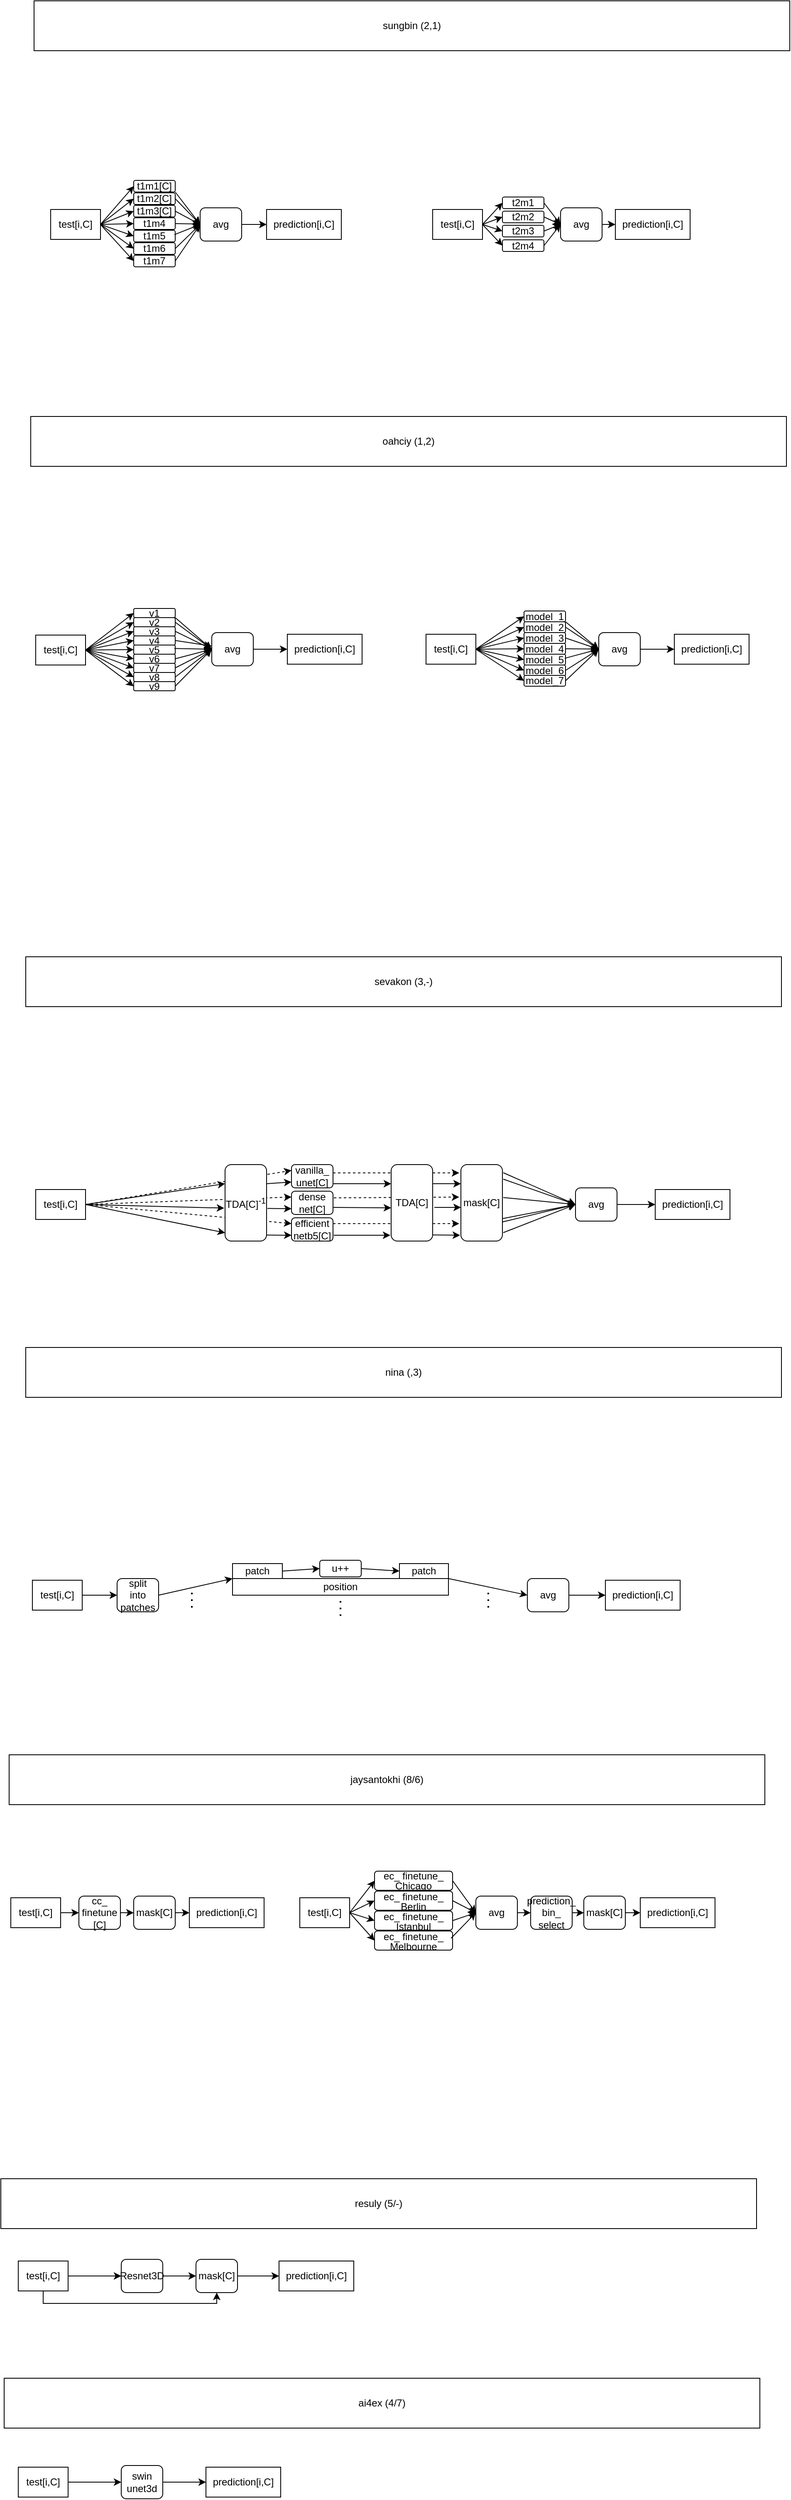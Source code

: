 <mxfile version="14.6.13" type="device"><diagram id="5BqouQvPpsn0IaluX6ma" name="Page-1"><mxGraphModel dx="910" dy="517" grid="1" gridSize="10" guides="1" tooltips="1" connect="1" arrows="1" fold="1" page="1" pageScale="1" pageWidth="850" pageHeight="1100" math="0" shadow="0"><root><mxCell id="0"/><mxCell id="1" parent="0"/><mxCell id="-0oneXlIM5gQHr3rt9AP-182" value="" style="endArrow=classic;html=1;rounded=0;dashed=1;" parent="1" edge="1"><mxGeometry width="50" height="50" relative="1" as="geometry"><mxPoint x="400" y="1450" as="sourcePoint"/><mxPoint x="552" y="1450" as="targetPoint"/></mxGeometry></mxCell><mxCell id="-0oneXlIM5gQHr3rt9AP-186" value="" style="endArrow=classic;html=1;rounded=0;exitX=1;exitY=0.25;exitDx=0;exitDy=0;dashed=1;" parent="1" source="-0oneXlIM5gQHr3rt9AP-117" edge="1"><mxGeometry width="50" height="50" relative="1" as="geometry"><mxPoint x="531.464" y="1508.15" as="sourcePoint"/><mxPoint x="552" y="1511" as="targetPoint"/></mxGeometry></mxCell><mxCell id="-0oneXlIM5gQHr3rt9AP-184" value="" style="endArrow=classic;html=1;rounded=0;exitX=1;exitY=0.25;exitDx=0;exitDy=0;dashed=1;entryX=-0.06;entryY=0.425;entryDx=0;entryDy=0;entryPerimeter=0;" parent="1" edge="1"><mxGeometry width="50" height="50" relative="1" as="geometry"><mxPoint x="401" y="1480" as="sourcePoint"/><mxPoint x="552" y="1479.1" as="targetPoint"/></mxGeometry></mxCell><mxCell id="-0oneXlIM5gQHr3rt9AP-1" value="t1m1[C]" style="rounded=1;whiteSpace=wrap;html=1;" parent="1" vertex="1"><mxGeometry x="160" y="256" width="50" height="14" as="geometry"/></mxCell><mxCell id="-0oneXlIM5gQHr3rt9AP-2" value="t1m2[C]" style="rounded=1;whiteSpace=wrap;html=1;" parent="1" vertex="1"><mxGeometry x="160" y="271" width="50" height="14" as="geometry"/></mxCell><mxCell id="-0oneXlIM5gQHr3rt9AP-3" value="t1m3[C]" style="rounded=1;whiteSpace=wrap;html=1;" parent="1" vertex="1"><mxGeometry x="160" y="286" width="50" height="14" as="geometry"/></mxCell><mxCell id="-0oneXlIM5gQHr3rt9AP-4" value="t1m4" style="rounded=1;whiteSpace=wrap;html=1;" parent="1" vertex="1"><mxGeometry x="160" y="301" width="50" height="14" as="geometry"/></mxCell><mxCell id="-0oneXlIM5gQHr3rt9AP-5" value="t1m5" style="rounded=1;whiteSpace=wrap;html=1;" parent="1" vertex="1"><mxGeometry x="160" y="316" width="50" height="14" as="geometry"/></mxCell><mxCell id="-0oneXlIM5gQHr3rt9AP-7" value="t1m6" style="rounded=1;whiteSpace=wrap;html=1;" parent="1" vertex="1"><mxGeometry x="160" y="331" width="50" height="14" as="geometry"/></mxCell><mxCell id="-0oneXlIM5gQHr3rt9AP-8" value="t1m7" style="rounded=1;whiteSpace=wrap;html=1;" parent="1" vertex="1"><mxGeometry x="160" y="346" width="50" height="14" as="geometry"/></mxCell><mxCell id="-0oneXlIM5gQHr3rt9AP-9" value="test[i,C]" style="rounded=0;whiteSpace=wrap;html=1;" parent="1" vertex="1"><mxGeometry x="60" y="291" width="60" height="36" as="geometry"/></mxCell><mxCell id="-0oneXlIM5gQHr3rt9AP-10" value="avg" style="rounded=1;whiteSpace=wrap;html=1;" parent="1" vertex="1"><mxGeometry x="240" y="289" width="50" height="40" as="geometry"/></mxCell><mxCell id="-0oneXlIM5gQHr3rt9AP-11" value="prediction[i,C]" style="rounded=0;whiteSpace=wrap;html=1;" parent="1" vertex="1"><mxGeometry x="320" y="291" width="90" height="36" as="geometry"/></mxCell><mxCell id="-0oneXlIM5gQHr3rt9AP-12" value="" style="endArrow=classic;html=1;rounded=0;entryX=0;entryY=0.5;entryDx=0;entryDy=0;exitX=1;exitY=0.5;exitDx=0;exitDy=0;" parent="1" source="-0oneXlIM5gQHr3rt9AP-9" target="-0oneXlIM5gQHr3rt9AP-1" edge="1"><mxGeometry width="50" height="50" relative="1" as="geometry"><mxPoint x="100" y="310" as="sourcePoint"/><mxPoint x="150" y="130" as="targetPoint"/></mxGeometry></mxCell><mxCell id="-0oneXlIM5gQHr3rt9AP-13" value="" style="endArrow=classic;html=1;rounded=0;entryX=0;entryY=0.5;entryDx=0;entryDy=0;exitX=1;exitY=0.5;exitDx=0;exitDy=0;" parent="1" source="-0oneXlIM5gQHr3rt9AP-9" target="-0oneXlIM5gQHr3rt9AP-2" edge="1"><mxGeometry width="50" height="50" relative="1" as="geometry"><mxPoint x="108" y="300" as="sourcePoint"/><mxPoint x="170" y="145" as="targetPoint"/></mxGeometry></mxCell><mxCell id="-0oneXlIM5gQHr3rt9AP-15" value="" style="endArrow=classic;html=1;rounded=0;exitX=1;exitY=1;exitDx=0;exitDy=0;entryX=0;entryY=0.5;entryDx=0;entryDy=0;" parent="1" source="-0oneXlIM5gQHr3rt9AP-1" target="-0oneXlIM5gQHr3rt9AP-10" edge="1"><mxGeometry width="50" height="50" relative="1" as="geometry"><mxPoint x="106" y="320" as="sourcePoint"/><mxPoint x="170" y="145" as="targetPoint"/></mxGeometry></mxCell><mxCell id="-0oneXlIM5gQHr3rt9AP-16" value="" style="endArrow=classic;html=1;rounded=0;exitX=1;exitY=0.5;exitDx=0;exitDy=0;entryX=0;entryY=0.5;entryDx=0;entryDy=0;" parent="1" source="-0oneXlIM5gQHr3rt9AP-10" target="-0oneXlIM5gQHr3rt9AP-11" edge="1"><mxGeometry width="50" height="50" relative="1" as="geometry"><mxPoint x="212.678" y="162.678" as="sourcePoint"/><mxPoint x="274.847" y="302.155" as="targetPoint"/></mxGeometry></mxCell><mxCell id="-0oneXlIM5gQHr3rt9AP-17" value="" style="endArrow=classic;html=1;rounded=0;entryX=0;entryY=0.5;entryDx=0;entryDy=0;exitX=1;exitY=0.5;exitDx=0;exitDy=0;" parent="1" source="-0oneXlIM5gQHr3rt9AP-9" target="-0oneXlIM5gQHr3rt9AP-3" edge="1"><mxGeometry width="50" height="50" relative="1" as="geometry"><mxPoint x="100" y="310" as="sourcePoint"/><mxPoint x="164" y="269" as="targetPoint"/></mxGeometry></mxCell><mxCell id="-0oneXlIM5gQHr3rt9AP-18" value="" style="endArrow=classic;html=1;rounded=0;entryX=0;entryY=0.5;entryDx=0;entryDy=0;exitX=1;exitY=0.5;exitDx=0;exitDy=0;" parent="1" source="-0oneXlIM5gQHr3rt9AP-9" target="-0oneXlIM5gQHr3rt9AP-4" edge="1"><mxGeometry width="50" height="50" relative="1" as="geometry"><mxPoint x="116" y="330" as="sourcePoint"/><mxPoint x="180" y="215" as="targetPoint"/></mxGeometry></mxCell><mxCell id="-0oneXlIM5gQHr3rt9AP-19" value="" style="endArrow=classic;html=1;rounded=0;entryX=0;entryY=0.5;entryDx=0;entryDy=0;exitX=1;exitY=0.5;exitDx=0;exitDy=0;" parent="1" source="-0oneXlIM5gQHr3rt9AP-9" target="-0oneXlIM5gQHr3rt9AP-5" edge="1"><mxGeometry width="50" height="50" relative="1" as="geometry"><mxPoint x="106" y="320" as="sourcePoint"/><mxPoint x="170" y="325" as="targetPoint"/></mxGeometry></mxCell><mxCell id="-0oneXlIM5gQHr3rt9AP-20" value="t2m1" style="rounded=1;whiteSpace=wrap;html=1;" parent="1" vertex="1"><mxGeometry x="604" y="276" width="50" height="14" as="geometry"/></mxCell><mxCell id="-0oneXlIM5gQHr3rt9AP-21" value="t2m2" style="rounded=1;whiteSpace=wrap;html=1;" parent="1" vertex="1"><mxGeometry x="604" y="293" width="50" height="14" as="geometry"/></mxCell><mxCell id="-0oneXlIM5gQHr3rt9AP-22" value="t2m3" style="rounded=1;whiteSpace=wrap;html=1;" parent="1" vertex="1"><mxGeometry x="604" y="310" width="50" height="14" as="geometry"/></mxCell><mxCell id="-0oneXlIM5gQHr3rt9AP-23" value="t2m4" style="rounded=1;whiteSpace=wrap;html=1;" parent="1" vertex="1"><mxGeometry x="604" y="327.5" width="50" height="14" as="geometry"/></mxCell><mxCell id="-0oneXlIM5gQHr3rt9AP-27" value="test[i,C]" style="rounded=0;whiteSpace=wrap;html=1;" parent="1" vertex="1"><mxGeometry x="520" y="291" width="60" height="36" as="geometry"/></mxCell><mxCell id="-0oneXlIM5gQHr3rt9AP-28" value="avg" style="rounded=1;whiteSpace=wrap;html=1;" parent="1" vertex="1"><mxGeometry x="674" y="289" width="50" height="40" as="geometry"/></mxCell><mxCell id="-0oneXlIM5gQHr3rt9AP-29" value="prediction[i,C]" style="rounded=0;whiteSpace=wrap;html=1;" parent="1" vertex="1"><mxGeometry x="740" y="291" width="90" height="36" as="geometry"/></mxCell><mxCell id="-0oneXlIM5gQHr3rt9AP-30" value="" style="endArrow=classic;html=1;rounded=0;entryX=0;entryY=0.5;entryDx=0;entryDy=0;exitX=1;exitY=0.5;exitDx=0;exitDy=0;" parent="1" source="-0oneXlIM5gQHr3rt9AP-27" target="-0oneXlIM5gQHr3rt9AP-20" edge="1"><mxGeometry width="50" height="50" relative="1" as="geometry"><mxPoint x="544" y="310" as="sourcePoint"/><mxPoint x="594" y="130" as="targetPoint"/></mxGeometry></mxCell><mxCell id="-0oneXlIM5gQHr3rt9AP-31" value="" style="endArrow=classic;html=1;rounded=0;entryX=0;entryY=0.5;entryDx=0;entryDy=0;exitX=1;exitY=0.5;exitDx=0;exitDy=0;" parent="1" source="-0oneXlIM5gQHr3rt9AP-27" target="-0oneXlIM5gQHr3rt9AP-21" edge="1"><mxGeometry width="50" height="50" relative="1" as="geometry"><mxPoint x="552" y="300" as="sourcePoint"/><mxPoint x="614" y="145" as="targetPoint"/></mxGeometry></mxCell><mxCell id="-0oneXlIM5gQHr3rt9AP-32" value="" style="endArrow=classic;html=1;rounded=0;exitX=1;exitY=0.5;exitDx=0;exitDy=0;entryX=0;entryY=0.5;entryDx=0;entryDy=0;" parent="1" source="-0oneXlIM5gQHr3rt9AP-20" target="-0oneXlIM5gQHr3rt9AP-28" edge="1"><mxGeometry width="50" height="50" relative="1" as="geometry"><mxPoint x="550" y="320" as="sourcePoint"/><mxPoint x="614" y="145" as="targetPoint"/></mxGeometry></mxCell><mxCell id="-0oneXlIM5gQHr3rt9AP-33" value="" style="endArrow=classic;html=1;rounded=0;exitX=1;exitY=0.5;exitDx=0;exitDy=0;entryX=0;entryY=0.5;entryDx=0;entryDy=0;" parent="1" source="-0oneXlIM5gQHr3rt9AP-28" target="-0oneXlIM5gQHr3rt9AP-29" edge="1"><mxGeometry width="50" height="50" relative="1" as="geometry"><mxPoint x="656.678" y="162.678" as="sourcePoint"/><mxPoint x="718.847" y="302.155" as="targetPoint"/></mxGeometry></mxCell><mxCell id="-0oneXlIM5gQHr3rt9AP-34" value="" style="endArrow=classic;html=1;rounded=0;entryX=0;entryY=0.5;entryDx=0;entryDy=0;exitX=1;exitY=0.5;exitDx=0;exitDy=0;" parent="1" source="-0oneXlIM5gQHr3rt9AP-27" target="-0oneXlIM5gQHr3rt9AP-22" edge="1"><mxGeometry width="50" height="50" relative="1" as="geometry"><mxPoint x="544" y="310" as="sourcePoint"/><mxPoint x="608" y="269" as="targetPoint"/></mxGeometry></mxCell><mxCell id="-0oneXlIM5gQHr3rt9AP-35" value="" style="endArrow=classic;html=1;rounded=0;entryX=0;entryY=0.5;entryDx=0;entryDy=0;exitX=1;exitY=0.5;exitDx=0;exitDy=0;" parent="1" source="-0oneXlIM5gQHr3rt9AP-27" target="-0oneXlIM5gQHr3rt9AP-23" edge="1"><mxGeometry width="50" height="50" relative="1" as="geometry"><mxPoint x="560" y="330" as="sourcePoint"/><mxPoint x="624" y="215" as="targetPoint"/></mxGeometry></mxCell><mxCell id="-0oneXlIM5gQHr3rt9AP-37" value="" style="endArrow=classic;html=1;rounded=0;exitX=1;exitY=0.5;exitDx=0;exitDy=0;entryX=0;entryY=0.5;entryDx=0;entryDy=0;" parent="1" source="-0oneXlIM5gQHr3rt9AP-2" target="-0oneXlIM5gQHr3rt9AP-10" edge="1"><mxGeometry width="50" height="50" relative="1" as="geometry"><mxPoint x="220" y="200" as="sourcePoint"/><mxPoint x="274.847" y="302.155" as="targetPoint"/></mxGeometry></mxCell><mxCell id="-0oneXlIM5gQHr3rt9AP-40" value="sungbin (2,1)" style="rounded=0;whiteSpace=wrap;html=1;" parent="1" vertex="1"><mxGeometry x="40" y="40" width="910" height="60" as="geometry"/></mxCell><mxCell id="-0oneXlIM5gQHr3rt9AP-41" value="oahciy (1,2)" style="rounded=0;whiteSpace=wrap;html=1;" parent="1" vertex="1"><mxGeometry x="36" y="540" width="910" height="60" as="geometry"/></mxCell><mxCell id="-0oneXlIM5gQHr3rt9AP-42" value="" style="endArrow=classic;html=1;rounded=0;exitX=1;exitY=0.5;exitDx=0;exitDy=0;entryX=0;entryY=0.5;entryDx=0;entryDy=0;" parent="1" source="-0oneXlIM5gQHr3rt9AP-3" target="-0oneXlIM5gQHr3rt9AP-10" edge="1"><mxGeometry width="50" height="50" relative="1" as="geometry"><mxPoint x="220" y="205" as="sourcePoint"/><mxPoint x="260" y="325" as="targetPoint"/></mxGeometry></mxCell><mxCell id="-0oneXlIM5gQHr3rt9AP-43" value="" style="endArrow=classic;html=1;rounded=0;exitX=1;exitY=0.5;exitDx=0;exitDy=0;" parent="1" source="-0oneXlIM5gQHr3rt9AP-4" target="-0oneXlIM5gQHr3rt9AP-10" edge="1"><mxGeometry width="50" height="50" relative="1" as="geometry"><mxPoint x="220" y="265" as="sourcePoint"/><mxPoint x="257" y="318" as="targetPoint"/></mxGeometry></mxCell><mxCell id="-0oneXlIM5gQHr3rt9AP-44" value="" style="endArrow=classic;html=1;rounded=0;exitX=0.98;exitY=0.38;exitDx=0;exitDy=0;exitPerimeter=0;entryX=0;entryY=0.5;entryDx=0;entryDy=0;" parent="1" source="-0oneXlIM5gQHr3rt9AP-5" target="-0oneXlIM5gQHr3rt9AP-10" edge="1"><mxGeometry width="50" height="50" relative="1" as="geometry"><mxPoint x="220" y="325" as="sourcePoint"/><mxPoint x="260" y="325" as="targetPoint"/></mxGeometry></mxCell><mxCell id="-0oneXlIM5gQHr3rt9AP-45" value="" style="endArrow=classic;html=1;rounded=0;exitX=1;exitY=0.5;exitDx=0;exitDy=0;entryX=0;entryY=0.5;entryDx=0;entryDy=0;" parent="1" source="-0oneXlIM5gQHr3rt9AP-7" target="-0oneXlIM5gQHr3rt9AP-10" edge="1"><mxGeometry width="50" height="50" relative="1" as="geometry"><mxPoint x="219" y="379" as="sourcePoint"/><mxPoint x="260" y="325" as="targetPoint"/></mxGeometry></mxCell><mxCell id="-0oneXlIM5gQHr3rt9AP-46" value="" style="endArrow=classic;html=1;rounded=0;exitX=1;exitY=0.5;exitDx=0;exitDy=0;entryX=0;entryY=0.5;entryDx=0;entryDy=0;" parent="1" source="-0oneXlIM5gQHr3rt9AP-8" target="-0oneXlIM5gQHr3rt9AP-10" edge="1"><mxGeometry width="50" height="50" relative="1" as="geometry"><mxPoint x="220" y="445" as="sourcePoint"/><mxPoint x="260" y="325" as="targetPoint"/></mxGeometry></mxCell><mxCell id="-0oneXlIM5gQHr3rt9AP-47" value="" style="endArrow=classic;html=1;rounded=0;exitX=1;exitY=0.5;exitDx=0;exitDy=0;entryX=0;entryY=0.5;entryDx=0;entryDy=0;" parent="1" source="-0oneXlIM5gQHr3rt9AP-23" target="-0oneXlIM5gQHr3rt9AP-28" edge="1"><mxGeometry width="50" height="50" relative="1" as="geometry"><mxPoint x="220" y="505" as="sourcePoint"/><mxPoint x="260" y="325" as="targetPoint"/></mxGeometry></mxCell><mxCell id="-0oneXlIM5gQHr3rt9AP-48" value="" style="endArrow=classic;html=1;rounded=0;exitX=1;exitY=0.5;exitDx=0;exitDy=0;entryX=0;entryY=0.5;entryDx=0;entryDy=0;" parent="1" source="-0oneXlIM5gQHr3rt9AP-22" target="-0oneXlIM5gQHr3rt9AP-28" edge="1"><mxGeometry width="50" height="50" relative="1" as="geometry"><mxPoint x="664" y="325" as="sourcePoint"/><mxPoint x="704" y="325" as="targetPoint"/></mxGeometry></mxCell><mxCell id="-0oneXlIM5gQHr3rt9AP-49" value="" style="endArrow=classic;html=1;rounded=0;exitX=1;exitY=0.5;exitDx=0;exitDy=0;entryX=0;entryY=0.5;entryDx=0;entryDy=0;" parent="1" source="-0oneXlIM5gQHr3rt9AP-21" target="-0oneXlIM5gQHr3rt9AP-28" edge="1"><mxGeometry width="50" height="50" relative="1" as="geometry"><mxPoint x="656.678" y="162.678" as="sourcePoint"/><mxPoint x="704" y="325" as="targetPoint"/></mxGeometry></mxCell><mxCell id="-0oneXlIM5gQHr3rt9AP-50" value="" style="endArrow=classic;html=1;rounded=0;entryX=0;entryY=0.5;entryDx=0;entryDy=0;exitX=1;exitY=0.5;exitDx=0;exitDy=0;" parent="1" source="-0oneXlIM5gQHr3rt9AP-9" target="-0oneXlIM5gQHr3rt9AP-7" edge="1"><mxGeometry width="50" height="50" relative="1" as="geometry"><mxPoint x="106" y="320" as="sourcePoint"/><mxPoint x="170" y="385" as="targetPoint"/></mxGeometry></mxCell><mxCell id="-0oneXlIM5gQHr3rt9AP-51" value="" style="endArrow=classic;html=1;rounded=0;entryX=0;entryY=0.5;entryDx=0;entryDy=0;exitX=1;exitY=0.5;exitDx=0;exitDy=0;" parent="1" source="-0oneXlIM5gQHr3rt9AP-9" target="-0oneXlIM5gQHr3rt9AP-8" edge="1"><mxGeometry width="50" height="50" relative="1" as="geometry"><mxPoint x="106" y="320" as="sourcePoint"/><mxPoint x="170" y="445" as="targetPoint"/></mxGeometry></mxCell><mxCell id="-0oneXlIM5gQHr3rt9AP-52" value="v1" style="rounded=1;whiteSpace=wrap;html=1;" parent="1" vertex="1"><mxGeometry x="160" y="771" width="50" height="11" as="geometry"/></mxCell><mxCell id="-0oneXlIM5gQHr3rt9AP-53" value="v2" style="rounded=1;whiteSpace=wrap;html=1;" parent="1" vertex="1"><mxGeometry x="160" y="782" width="50" height="11" as="geometry"/></mxCell><mxCell id="-0oneXlIM5gQHr3rt9AP-54" value="v3" style="rounded=1;whiteSpace=wrap;html=1;" parent="1" vertex="1"><mxGeometry x="160" y="793" width="50" height="11" as="geometry"/></mxCell><mxCell id="-0oneXlIM5gQHr3rt9AP-55" value="v4" style="rounded=1;whiteSpace=wrap;html=1;" parent="1" vertex="1"><mxGeometry x="160" y="804" width="50" height="11" as="geometry"/></mxCell><mxCell id="-0oneXlIM5gQHr3rt9AP-56" value="v5" style="rounded=1;whiteSpace=wrap;html=1;" parent="1" vertex="1"><mxGeometry x="160" y="815" width="50" height="11" as="geometry"/></mxCell><mxCell id="-0oneXlIM5gQHr3rt9AP-57" value="v6" style="rounded=1;whiteSpace=wrap;html=1;" parent="1" vertex="1"><mxGeometry x="160" y="826" width="50" height="11" as="geometry"/></mxCell><mxCell id="-0oneXlIM5gQHr3rt9AP-58" value="v7" style="rounded=1;whiteSpace=wrap;html=1;" parent="1" vertex="1"><mxGeometry x="160" y="837" width="50" height="11" as="geometry"/></mxCell><mxCell id="-0oneXlIM5gQHr3rt9AP-59" value="test[i,C]" style="rounded=0;whiteSpace=wrap;html=1;" parent="1" vertex="1"><mxGeometry x="42" y="803" width="60" height="36" as="geometry"/></mxCell><mxCell id="-0oneXlIM5gQHr3rt9AP-60" value="avg" style="rounded=1;whiteSpace=wrap;html=1;" parent="1" vertex="1"><mxGeometry x="254" y="800" width="50" height="40" as="geometry"/></mxCell><mxCell id="-0oneXlIM5gQHr3rt9AP-61" value="prediction[i,C]" style="rounded=0;whiteSpace=wrap;html=1;" parent="1" vertex="1"><mxGeometry x="345" y="802" width="90" height="36" as="geometry"/></mxCell><mxCell id="-0oneXlIM5gQHr3rt9AP-62" value="" style="endArrow=classic;html=1;rounded=0;entryX=0;entryY=0.5;entryDx=0;entryDy=0;exitX=1;exitY=0.5;exitDx=0;exitDy=0;" parent="1" source="-0oneXlIM5gQHr3rt9AP-59" target="-0oneXlIM5gQHr3rt9AP-52" edge="1"><mxGeometry width="50" height="50" relative="1" as="geometry"><mxPoint x="104" y="815" as="sourcePoint"/><mxPoint x="154" y="635" as="targetPoint"/></mxGeometry></mxCell><mxCell id="-0oneXlIM5gQHr3rt9AP-63" value="" style="endArrow=classic;html=1;rounded=0;entryX=0;entryY=0.5;entryDx=0;entryDy=0;exitX=1;exitY=0.5;exitDx=0;exitDy=0;" parent="1" source="-0oneXlIM5gQHr3rt9AP-59" target="-0oneXlIM5gQHr3rt9AP-53" edge="1"><mxGeometry width="50" height="50" relative="1" as="geometry"><mxPoint x="112" y="805" as="sourcePoint"/><mxPoint x="174" y="650" as="targetPoint"/></mxGeometry></mxCell><mxCell id="-0oneXlIM5gQHr3rt9AP-64" value="" style="endArrow=classic;html=1;rounded=0;exitX=1;exitY=1;exitDx=0;exitDy=0;entryX=0;entryY=0.5;entryDx=0;entryDy=0;" parent="1" source="-0oneXlIM5gQHr3rt9AP-52" target="-0oneXlIM5gQHr3rt9AP-60" edge="1"><mxGeometry width="50" height="50" relative="1" as="geometry"><mxPoint x="110" y="825" as="sourcePoint"/><mxPoint x="174" y="650" as="targetPoint"/></mxGeometry></mxCell><mxCell id="-0oneXlIM5gQHr3rt9AP-65" value="" style="endArrow=classic;html=1;rounded=0;exitX=1;exitY=0.5;exitDx=0;exitDy=0;entryX=0;entryY=0.5;entryDx=0;entryDy=0;" parent="1" source="-0oneXlIM5gQHr3rt9AP-60" target="-0oneXlIM5gQHr3rt9AP-61" edge="1"><mxGeometry width="50" height="50" relative="1" as="geometry"><mxPoint x="216.678" y="667.678" as="sourcePoint"/><mxPoint x="278.847" y="807.155" as="targetPoint"/></mxGeometry></mxCell><mxCell id="-0oneXlIM5gQHr3rt9AP-66" value="" style="endArrow=classic;html=1;rounded=0;entryX=0;entryY=0.5;entryDx=0;entryDy=0;exitX=1;exitY=0.5;exitDx=0;exitDy=0;" parent="1" source="-0oneXlIM5gQHr3rt9AP-59" target="-0oneXlIM5gQHr3rt9AP-54" edge="1"><mxGeometry width="50" height="50" relative="1" as="geometry"><mxPoint x="104" y="815" as="sourcePoint"/><mxPoint x="168" y="774" as="targetPoint"/></mxGeometry></mxCell><mxCell id="-0oneXlIM5gQHr3rt9AP-67" value="" style="endArrow=classic;html=1;rounded=0;entryX=0;entryY=0.5;entryDx=0;entryDy=0;exitX=1;exitY=0.5;exitDx=0;exitDy=0;" parent="1" source="-0oneXlIM5gQHr3rt9AP-59" target="-0oneXlIM5gQHr3rt9AP-55" edge="1"><mxGeometry width="50" height="50" relative="1" as="geometry"><mxPoint x="120" y="835" as="sourcePoint"/><mxPoint x="184" y="720" as="targetPoint"/></mxGeometry></mxCell><mxCell id="-0oneXlIM5gQHr3rt9AP-68" value="" style="endArrow=classic;html=1;rounded=0;entryX=0;entryY=0.5;entryDx=0;entryDy=0;exitX=1;exitY=0.5;exitDx=0;exitDy=0;" parent="1" source="-0oneXlIM5gQHr3rt9AP-59" target="-0oneXlIM5gQHr3rt9AP-56" edge="1"><mxGeometry width="50" height="50" relative="1" as="geometry"><mxPoint x="110" y="825" as="sourcePoint"/><mxPoint x="174" y="830" as="targetPoint"/></mxGeometry></mxCell><mxCell id="-0oneXlIM5gQHr3rt9AP-69" value="" style="endArrow=classic;html=1;rounded=0;exitX=1;exitY=0.5;exitDx=0;exitDy=0;entryX=0;entryY=0.5;entryDx=0;entryDy=0;" parent="1" source="-0oneXlIM5gQHr3rt9AP-53" target="-0oneXlIM5gQHr3rt9AP-60" edge="1"><mxGeometry width="50" height="50" relative="1" as="geometry"><mxPoint x="224" y="705" as="sourcePoint"/><mxPoint x="278.847" y="807.155" as="targetPoint"/></mxGeometry></mxCell><mxCell id="-0oneXlIM5gQHr3rt9AP-70" value="" style="endArrow=classic;html=1;rounded=0;exitX=1;exitY=0.5;exitDx=0;exitDy=0;entryX=0;entryY=0.5;entryDx=0;entryDy=0;" parent="1" source="-0oneXlIM5gQHr3rt9AP-54" target="-0oneXlIM5gQHr3rt9AP-60" edge="1"><mxGeometry width="50" height="50" relative="1" as="geometry"><mxPoint x="224" y="710" as="sourcePoint"/><mxPoint x="264" y="830" as="targetPoint"/></mxGeometry></mxCell><mxCell id="-0oneXlIM5gQHr3rt9AP-71" value="" style="endArrow=classic;html=1;rounded=0;exitX=1;exitY=0.5;exitDx=0;exitDy=0;" parent="1" source="-0oneXlIM5gQHr3rt9AP-55" target="-0oneXlIM5gQHr3rt9AP-60" edge="1"><mxGeometry width="50" height="50" relative="1" as="geometry"><mxPoint x="224" y="770" as="sourcePoint"/><mxPoint x="261" y="823" as="targetPoint"/></mxGeometry></mxCell><mxCell id="-0oneXlIM5gQHr3rt9AP-72" value="" style="endArrow=classic;html=1;rounded=0;exitX=0.98;exitY=0.38;exitDx=0;exitDy=0;exitPerimeter=0;entryX=0;entryY=0.5;entryDx=0;entryDy=0;" parent="1" source="-0oneXlIM5gQHr3rt9AP-56" target="-0oneXlIM5gQHr3rt9AP-60" edge="1"><mxGeometry width="50" height="50" relative="1" as="geometry"><mxPoint x="224" y="830" as="sourcePoint"/><mxPoint x="264" y="830" as="targetPoint"/></mxGeometry></mxCell><mxCell id="-0oneXlIM5gQHr3rt9AP-73" value="" style="endArrow=classic;html=1;rounded=0;exitX=1;exitY=0.5;exitDx=0;exitDy=0;entryX=0;entryY=0.5;entryDx=0;entryDy=0;" parent="1" source="-0oneXlIM5gQHr3rt9AP-57" target="-0oneXlIM5gQHr3rt9AP-60" edge="1"><mxGeometry width="50" height="50" relative="1" as="geometry"><mxPoint x="223" y="884" as="sourcePoint"/><mxPoint x="264" y="830" as="targetPoint"/></mxGeometry></mxCell><mxCell id="-0oneXlIM5gQHr3rt9AP-74" value="" style="endArrow=classic;html=1;rounded=0;exitX=1;exitY=0.5;exitDx=0;exitDy=0;entryX=0;entryY=0.5;entryDx=0;entryDy=0;" parent="1" source="-0oneXlIM5gQHr3rt9AP-58" target="-0oneXlIM5gQHr3rt9AP-60" edge="1"><mxGeometry width="50" height="50" relative="1" as="geometry"><mxPoint x="224" y="950" as="sourcePoint"/><mxPoint x="264" y="830" as="targetPoint"/></mxGeometry></mxCell><mxCell id="-0oneXlIM5gQHr3rt9AP-75" value="" style="endArrow=classic;html=1;rounded=0;entryX=0;entryY=0.5;entryDx=0;entryDy=0;exitX=1;exitY=0.5;exitDx=0;exitDy=0;" parent="1" source="-0oneXlIM5gQHr3rt9AP-59" target="-0oneXlIM5gQHr3rt9AP-57" edge="1"><mxGeometry width="50" height="50" relative="1" as="geometry"><mxPoint x="110" y="825" as="sourcePoint"/><mxPoint x="174" y="890" as="targetPoint"/></mxGeometry></mxCell><mxCell id="-0oneXlIM5gQHr3rt9AP-76" value="" style="endArrow=classic;html=1;rounded=0;entryX=0;entryY=0.5;entryDx=0;entryDy=0;exitX=1;exitY=0.5;exitDx=0;exitDy=0;" parent="1" source="-0oneXlIM5gQHr3rt9AP-59" target="-0oneXlIM5gQHr3rt9AP-58" edge="1"><mxGeometry width="50" height="50" relative="1" as="geometry"><mxPoint x="110" y="825" as="sourcePoint"/><mxPoint x="174" y="950" as="targetPoint"/></mxGeometry></mxCell><mxCell id="-0oneXlIM5gQHr3rt9AP-77" value="v8" style="rounded=1;whiteSpace=wrap;html=1;" parent="1" vertex="1"><mxGeometry x="160" y="848" width="50" height="11" as="geometry"/></mxCell><mxCell id="-0oneXlIM5gQHr3rt9AP-78" value="v9" style="rounded=1;whiteSpace=wrap;html=1;" parent="1" vertex="1"><mxGeometry x="160" y="859" width="50" height="11" as="geometry"/></mxCell><mxCell id="-0oneXlIM5gQHr3rt9AP-79" value="" style="endArrow=classic;html=1;rounded=0;exitX=1;exitY=0.5;exitDx=0;exitDy=0;entryX=0;entryY=0.5;entryDx=0;entryDy=0;" parent="1" source="-0oneXlIM5gQHr3rt9AP-77" target="-0oneXlIM5gQHr3rt9AP-60" edge="1"><mxGeometry width="50" height="50" relative="1" as="geometry"><mxPoint x="223" y="1004" as="sourcePoint"/><mxPoint x="254" y="940" as="targetPoint"/></mxGeometry></mxCell><mxCell id="-0oneXlIM5gQHr3rt9AP-80" value="" style="endArrow=classic;html=1;rounded=0;exitX=1;exitY=0.5;exitDx=0;exitDy=0;entryX=0;entryY=0.5;entryDx=0;entryDy=0;" parent="1" source="-0oneXlIM5gQHr3rt9AP-78" target="-0oneXlIM5gQHr3rt9AP-60" edge="1"><mxGeometry width="50" height="50" relative="1" as="geometry"><mxPoint x="224" y="1070" as="sourcePoint"/><mxPoint x="254" y="940" as="targetPoint"/></mxGeometry></mxCell><mxCell id="-0oneXlIM5gQHr3rt9AP-81" value="" style="endArrow=classic;html=1;rounded=0;entryX=0;entryY=0.5;entryDx=0;entryDy=0;exitX=1;exitY=0.5;exitDx=0;exitDy=0;" parent="1" source="-0oneXlIM5gQHr3rt9AP-59" target="-0oneXlIM5gQHr3rt9AP-77" edge="1"><mxGeometry width="50" height="50" relative="1" as="geometry"><mxPoint x="100" y="935" as="sourcePoint"/><mxPoint x="174" y="1010" as="targetPoint"/></mxGeometry></mxCell><mxCell id="-0oneXlIM5gQHr3rt9AP-82" value="" style="endArrow=classic;html=1;rounded=0;entryX=0;entryY=0.5;entryDx=0;entryDy=0;exitX=1;exitY=0.5;exitDx=0;exitDy=0;" parent="1" source="-0oneXlIM5gQHr3rt9AP-59" target="-0oneXlIM5gQHr3rt9AP-78" edge="1"><mxGeometry width="50" height="50" relative="1" as="geometry"><mxPoint x="100" y="935" as="sourcePoint"/><mxPoint x="174" y="1070" as="targetPoint"/></mxGeometry></mxCell><mxCell id="-0oneXlIM5gQHr3rt9AP-83" value="model_1" style="rounded=1;whiteSpace=wrap;html=1;" parent="1" vertex="1"><mxGeometry x="630" y="774" width="50" height="13" as="geometry"/></mxCell><mxCell id="-0oneXlIM5gQHr3rt9AP-84" value="model_2" style="rounded=1;whiteSpace=wrap;html=1;" parent="1" vertex="1"><mxGeometry x="630" y="787" width="50" height="13" as="geometry"/></mxCell><mxCell id="-0oneXlIM5gQHr3rt9AP-85" value="model_3" style="rounded=1;whiteSpace=wrap;html=1;" parent="1" vertex="1"><mxGeometry x="630" y="800" width="50" height="13" as="geometry"/></mxCell><mxCell id="-0oneXlIM5gQHr3rt9AP-86" value="model_4" style="rounded=1;whiteSpace=wrap;html=1;" parent="1" vertex="1"><mxGeometry x="630" y="813" width="50" height="13" as="geometry"/></mxCell><mxCell id="-0oneXlIM5gQHr3rt9AP-87" value="model_5" style="rounded=1;whiteSpace=wrap;html=1;" parent="1" vertex="1"><mxGeometry x="630" y="826" width="50" height="13" as="geometry"/></mxCell><mxCell id="-0oneXlIM5gQHr3rt9AP-88" value="model_6" style="rounded=1;whiteSpace=wrap;html=1;" parent="1" vertex="1"><mxGeometry x="630" y="839" width="50" height="13" as="geometry"/></mxCell><mxCell id="-0oneXlIM5gQHr3rt9AP-89" value="model_7" style="rounded=1;whiteSpace=wrap;html=1;" parent="1" vertex="1"><mxGeometry x="630" y="851.5" width="50" height="13" as="geometry"/></mxCell><mxCell id="-0oneXlIM5gQHr3rt9AP-90" value="test[i,C]" style="rounded=0;whiteSpace=wrap;html=1;" parent="1" vertex="1"><mxGeometry x="512" y="802" width="60" height="36" as="geometry"/></mxCell><mxCell id="-0oneXlIM5gQHr3rt9AP-91" value="avg" style="rounded=1;whiteSpace=wrap;html=1;" parent="1" vertex="1"><mxGeometry x="720" y="800" width="50" height="40" as="geometry"/></mxCell><mxCell id="-0oneXlIM5gQHr3rt9AP-92" value="prediction[i,C]" style="rounded=0;whiteSpace=wrap;html=1;" parent="1" vertex="1"><mxGeometry x="811" y="802" width="90" height="36" as="geometry"/></mxCell><mxCell id="-0oneXlIM5gQHr3rt9AP-93" value="" style="endArrow=classic;html=1;rounded=0;entryX=0;entryY=0.5;entryDx=0;entryDy=0;exitX=1;exitY=0.5;exitDx=0;exitDy=0;" parent="1" source="-0oneXlIM5gQHr3rt9AP-90" target="-0oneXlIM5gQHr3rt9AP-83" edge="1"><mxGeometry width="50" height="50" relative="1" as="geometry"><mxPoint x="570" y="820" as="sourcePoint"/><mxPoint x="620" y="640" as="targetPoint"/></mxGeometry></mxCell><mxCell id="-0oneXlIM5gQHr3rt9AP-94" value="" style="endArrow=classic;html=1;rounded=0;entryX=0;entryY=0.5;entryDx=0;entryDy=0;exitX=1;exitY=0.5;exitDx=0;exitDy=0;" parent="1" source="-0oneXlIM5gQHr3rt9AP-90" target="-0oneXlIM5gQHr3rt9AP-84" edge="1"><mxGeometry width="50" height="50" relative="1" as="geometry"><mxPoint x="578" y="810" as="sourcePoint"/><mxPoint x="640" y="655" as="targetPoint"/></mxGeometry></mxCell><mxCell id="-0oneXlIM5gQHr3rt9AP-95" value="" style="endArrow=classic;html=1;rounded=0;exitX=1;exitY=1;exitDx=0;exitDy=0;entryX=0;entryY=0.5;entryDx=0;entryDy=0;" parent="1" source="-0oneXlIM5gQHr3rt9AP-83" target="-0oneXlIM5gQHr3rt9AP-91" edge="1"><mxGeometry width="50" height="50" relative="1" as="geometry"><mxPoint x="576" y="830" as="sourcePoint"/><mxPoint x="640" y="655" as="targetPoint"/></mxGeometry></mxCell><mxCell id="-0oneXlIM5gQHr3rt9AP-96" value="" style="endArrow=classic;html=1;rounded=0;exitX=1;exitY=0.5;exitDx=0;exitDy=0;entryX=0;entryY=0.5;entryDx=0;entryDy=0;" parent="1" source="-0oneXlIM5gQHr3rt9AP-91" target="-0oneXlIM5gQHr3rt9AP-92" edge="1"><mxGeometry width="50" height="50" relative="1" as="geometry"><mxPoint x="682.678" y="672.678" as="sourcePoint"/><mxPoint x="744.847" y="812.155" as="targetPoint"/></mxGeometry></mxCell><mxCell id="-0oneXlIM5gQHr3rt9AP-97" value="" style="endArrow=classic;html=1;rounded=0;entryX=0;entryY=0.5;entryDx=0;entryDy=0;exitX=1;exitY=0.5;exitDx=0;exitDy=0;" parent="1" source="-0oneXlIM5gQHr3rt9AP-90" target="-0oneXlIM5gQHr3rt9AP-85" edge="1"><mxGeometry width="50" height="50" relative="1" as="geometry"><mxPoint x="570" y="820" as="sourcePoint"/><mxPoint x="634" y="779" as="targetPoint"/></mxGeometry></mxCell><mxCell id="-0oneXlIM5gQHr3rt9AP-98" value="" style="endArrow=classic;html=1;rounded=0;entryX=0;entryY=0.5;entryDx=0;entryDy=0;exitX=1;exitY=0.5;exitDx=0;exitDy=0;" parent="1" source="-0oneXlIM5gQHr3rt9AP-90" target="-0oneXlIM5gQHr3rt9AP-86" edge="1"><mxGeometry width="50" height="50" relative="1" as="geometry"><mxPoint x="586" y="840" as="sourcePoint"/><mxPoint x="650" y="725" as="targetPoint"/></mxGeometry></mxCell><mxCell id="-0oneXlIM5gQHr3rt9AP-99" value="" style="endArrow=classic;html=1;rounded=0;entryX=0;entryY=0.5;entryDx=0;entryDy=0;exitX=1;exitY=0.5;exitDx=0;exitDy=0;" parent="1" source="-0oneXlIM5gQHr3rt9AP-90" target="-0oneXlIM5gQHr3rt9AP-87" edge="1"><mxGeometry width="50" height="50" relative="1" as="geometry"><mxPoint x="576" y="830" as="sourcePoint"/><mxPoint x="640" y="835" as="targetPoint"/></mxGeometry></mxCell><mxCell id="-0oneXlIM5gQHr3rt9AP-100" value="" style="endArrow=classic;html=1;rounded=0;exitX=1;exitY=0.5;exitDx=0;exitDy=0;entryX=0;entryY=0.5;entryDx=0;entryDy=0;" parent="1" source="-0oneXlIM5gQHr3rt9AP-84" target="-0oneXlIM5gQHr3rt9AP-91" edge="1"><mxGeometry width="50" height="50" relative="1" as="geometry"><mxPoint x="690" y="710" as="sourcePoint"/><mxPoint x="744.847" y="812.155" as="targetPoint"/></mxGeometry></mxCell><mxCell id="-0oneXlIM5gQHr3rt9AP-101" value="" style="endArrow=classic;html=1;rounded=0;exitX=1;exitY=0.5;exitDx=0;exitDy=0;entryX=0;entryY=0.5;entryDx=0;entryDy=0;" parent="1" source="-0oneXlIM5gQHr3rt9AP-85" target="-0oneXlIM5gQHr3rt9AP-91" edge="1"><mxGeometry width="50" height="50" relative="1" as="geometry"><mxPoint x="690" y="715" as="sourcePoint"/><mxPoint x="730" y="835" as="targetPoint"/></mxGeometry></mxCell><mxCell id="-0oneXlIM5gQHr3rt9AP-102" value="" style="endArrow=classic;html=1;rounded=0;exitX=1;exitY=0.5;exitDx=0;exitDy=0;" parent="1" source="-0oneXlIM5gQHr3rt9AP-86" target="-0oneXlIM5gQHr3rt9AP-91" edge="1"><mxGeometry width="50" height="50" relative="1" as="geometry"><mxPoint x="690" y="775" as="sourcePoint"/><mxPoint x="727" y="828" as="targetPoint"/></mxGeometry></mxCell><mxCell id="-0oneXlIM5gQHr3rt9AP-103" value="" style="endArrow=classic;html=1;rounded=0;exitX=0.98;exitY=0.38;exitDx=0;exitDy=0;exitPerimeter=0;entryX=0;entryY=0.5;entryDx=0;entryDy=0;" parent="1" source="-0oneXlIM5gQHr3rt9AP-87" target="-0oneXlIM5gQHr3rt9AP-91" edge="1"><mxGeometry width="50" height="50" relative="1" as="geometry"><mxPoint x="690" y="835" as="sourcePoint"/><mxPoint x="730" y="835" as="targetPoint"/></mxGeometry></mxCell><mxCell id="-0oneXlIM5gQHr3rt9AP-104" value="" style="endArrow=classic;html=1;rounded=0;exitX=1;exitY=0.5;exitDx=0;exitDy=0;entryX=0;entryY=0.5;entryDx=0;entryDy=0;" parent="1" source="-0oneXlIM5gQHr3rt9AP-88" target="-0oneXlIM5gQHr3rt9AP-91" edge="1"><mxGeometry width="50" height="50" relative="1" as="geometry"><mxPoint x="689" y="889" as="sourcePoint"/><mxPoint x="730" y="835" as="targetPoint"/></mxGeometry></mxCell><mxCell id="-0oneXlIM5gQHr3rt9AP-105" value="" style="endArrow=classic;html=1;rounded=0;exitX=1;exitY=0.5;exitDx=0;exitDy=0;entryX=0;entryY=0.5;entryDx=0;entryDy=0;" parent="1" source="-0oneXlIM5gQHr3rt9AP-89" target="-0oneXlIM5gQHr3rt9AP-91" edge="1"><mxGeometry width="50" height="50" relative="1" as="geometry"><mxPoint x="690" y="955" as="sourcePoint"/><mxPoint x="730" y="835" as="targetPoint"/></mxGeometry></mxCell><mxCell id="-0oneXlIM5gQHr3rt9AP-106" value="" style="endArrow=classic;html=1;rounded=0;entryX=0;entryY=0.5;entryDx=0;entryDy=0;exitX=1;exitY=0.5;exitDx=0;exitDy=0;" parent="1" source="-0oneXlIM5gQHr3rt9AP-90" target="-0oneXlIM5gQHr3rt9AP-88" edge="1"><mxGeometry width="50" height="50" relative="1" as="geometry"><mxPoint x="576" y="830" as="sourcePoint"/><mxPoint x="640" y="895" as="targetPoint"/></mxGeometry></mxCell><mxCell id="-0oneXlIM5gQHr3rt9AP-107" value="" style="endArrow=classic;html=1;rounded=0;entryX=0;entryY=0.5;entryDx=0;entryDy=0;exitX=1;exitY=0.5;exitDx=0;exitDy=0;" parent="1" source="-0oneXlIM5gQHr3rt9AP-90" target="-0oneXlIM5gQHr3rt9AP-89" edge="1"><mxGeometry width="50" height="50" relative="1" as="geometry"><mxPoint x="576" y="830" as="sourcePoint"/><mxPoint x="640" y="955" as="targetPoint"/></mxGeometry></mxCell><mxCell id="-0oneXlIM5gQHr3rt9AP-114" value="sevakon (3,-)" style="rounded=0;whiteSpace=wrap;html=1;" parent="1" vertex="1"><mxGeometry x="30" y="1190" width="910" height="60" as="geometry"/></mxCell><mxCell id="-0oneXlIM5gQHr3rt9AP-115" value="vanilla_&lt;br&gt;unet[C]" style="rounded=1;whiteSpace=wrap;html=1;" parent="1" vertex="1"><mxGeometry x="350" y="1440" width="50" height="28" as="geometry"/></mxCell><mxCell id="-0oneXlIM5gQHr3rt9AP-116" value="dense&lt;br&gt;net[C]" style="rounded=1;whiteSpace=wrap;html=1;" parent="1" vertex="1"><mxGeometry x="350" y="1472" width="50" height="28" as="geometry"/></mxCell><mxCell id="-0oneXlIM5gQHr3rt9AP-117" value="efficient&lt;br&gt;netb5[C]" style="rounded=1;whiteSpace=wrap;html=1;" parent="1" vertex="1"><mxGeometry x="350" y="1504" width="50" height="28" as="geometry"/></mxCell><mxCell id="-0oneXlIM5gQHr3rt9AP-122" value="test[i,C]" style="rounded=0;whiteSpace=wrap;html=1;" parent="1" vertex="1"><mxGeometry x="42" y="1470" width="60" height="36" as="geometry"/></mxCell><mxCell id="-0oneXlIM5gQHr3rt9AP-123" value="avg" style="rounded=1;whiteSpace=wrap;html=1;" parent="1" vertex="1"><mxGeometry x="692" y="1468" width="50" height="40" as="geometry"/></mxCell><mxCell id="-0oneXlIM5gQHr3rt9AP-124" value="prediction[i,C]" style="rounded=0;whiteSpace=wrap;html=1;" parent="1" vertex="1"><mxGeometry x="788" y="1470" width="90" height="36" as="geometry"/></mxCell><mxCell id="-0oneXlIM5gQHr3rt9AP-125" value="" style="endArrow=classic;html=1;rounded=0;entryX=0;entryY=0.25;entryDx=0;entryDy=0;exitX=1;exitY=0.5;exitDx=0;exitDy=0;dashed=1;" parent="1" source="-0oneXlIM5gQHr3rt9AP-122" target="-0oneXlIM5gQHr3rt9AP-115" edge="1"><mxGeometry width="50" height="50" relative="1" as="geometry"><mxPoint x="98" y="1472" as="sourcePoint"/><mxPoint x="148" y="1292" as="targetPoint"/></mxGeometry></mxCell><mxCell id="-0oneXlIM5gQHr3rt9AP-126" value="" style="endArrow=classic;html=1;rounded=0;entryX=0;entryY=0.25;entryDx=0;entryDy=0;exitX=1;exitY=0.5;exitDx=0;exitDy=0;dashed=1;" parent="1" source="-0oneXlIM5gQHr3rt9AP-122" target="-0oneXlIM5gQHr3rt9AP-116" edge="1"><mxGeometry width="50" height="50" relative="1" as="geometry"><mxPoint x="106" y="1462" as="sourcePoint"/><mxPoint x="168" y="1307" as="targetPoint"/></mxGeometry></mxCell><mxCell id="-0oneXlIM5gQHr3rt9AP-127" value="" style="endArrow=classic;html=1;rounded=0;" parent="1" edge="1"><mxGeometry width="50" height="50" relative="1" as="geometry"><mxPoint x="400" y="1463" as="sourcePoint"/><mxPoint x="470" y="1463" as="targetPoint"/></mxGeometry></mxCell><mxCell id="-0oneXlIM5gQHr3rt9AP-128" value="" style="endArrow=classic;html=1;rounded=0;exitX=1;exitY=0.5;exitDx=0;exitDy=0;entryX=0;entryY=0.5;entryDx=0;entryDy=0;" parent="1" source="-0oneXlIM5gQHr3rt9AP-123" target="-0oneXlIM5gQHr3rt9AP-124" edge="1"><mxGeometry width="50" height="50" relative="1" as="geometry"><mxPoint x="648.678" y="1317.678" as="sourcePoint"/><mxPoint x="710.847" y="1457.155" as="targetPoint"/></mxGeometry></mxCell><mxCell id="-0oneXlIM5gQHr3rt9AP-129" value="" style="endArrow=classic;html=1;rounded=0;entryX=0;entryY=0.25;entryDx=0;entryDy=0;exitX=1;exitY=0.5;exitDx=0;exitDy=0;dashed=1;" parent="1" source="-0oneXlIM5gQHr3rt9AP-122" target="-0oneXlIM5gQHr3rt9AP-117" edge="1"><mxGeometry width="50" height="50" relative="1" as="geometry"><mxPoint x="98" y="1472" as="sourcePoint"/><mxPoint x="162" y="1431" as="targetPoint"/></mxGeometry></mxCell><mxCell id="-0oneXlIM5gQHr3rt9AP-132" value="" style="endArrow=classic;html=1;rounded=0;exitX=1.02;exitY=0.106;exitDx=0;exitDy=0;entryX=0;entryY=0.5;entryDx=0;entryDy=0;exitPerimeter=0;" parent="1" source="-0oneXlIM5gQHr3rt9AP-176" target="-0oneXlIM5gQHr3rt9AP-123" edge="1"><mxGeometry width="50" height="50" relative="1" as="geometry"><mxPoint x="604" y="1404" as="sourcePoint"/><mxPoint x="464.847" y="1462.155" as="targetPoint"/></mxGeometry></mxCell><mxCell id="-0oneXlIM5gQHr3rt9AP-133" value="" style="endArrow=classic;html=1;rounded=0;exitX=1;exitY=0.75;exitDx=0;exitDy=0;" parent="1" edge="1"><mxGeometry width="50" height="50" relative="1" as="geometry"><mxPoint x="401" y="1525" as="sourcePoint"/><mxPoint x="469" y="1525" as="targetPoint"/></mxGeometry></mxCell><mxCell id="-0oneXlIM5gQHr3rt9AP-171" value="TDA[C]" style="rounded=1;whiteSpace=wrap;html=1;" parent="1" vertex="1"><mxGeometry x="470" y="1440" width="50" height="92" as="geometry"/></mxCell><mxCell id="-0oneXlIM5gQHr3rt9AP-175" value="" style="endArrow=classic;html=1;rounded=0;exitX=1;exitY=0.5;exitDx=0;exitDy=0;" parent="1" edge="1"><mxGeometry width="50" height="50" relative="1" as="geometry"><mxPoint x="400" y="1491.5" as="sourcePoint"/><mxPoint x="470" y="1492" as="targetPoint"/></mxGeometry></mxCell><mxCell id="-0oneXlIM5gQHr3rt9AP-176" value="mask[C]" style="rounded=1;whiteSpace=wrap;html=1;" parent="1" vertex="1"><mxGeometry x="554" y="1440" width="50" height="92" as="geometry"/></mxCell><mxCell id="-0oneXlIM5gQHr3rt9AP-183" value="" style="endArrow=classic;html=1;rounded=0;exitX=1;exitY=0.25;exitDx=0;exitDy=0;entryX=0;entryY=0.25;entryDx=0;entryDy=0;" parent="1" source="-0oneXlIM5gQHr3rt9AP-171" target="-0oneXlIM5gQHr3rt9AP-176" edge="1"><mxGeometry width="50" height="50" relative="1" as="geometry"><mxPoint x="410" y="1370" as="sourcePoint"/><mxPoint x="551" y="1461" as="targetPoint"/></mxGeometry></mxCell><mxCell id="-0oneXlIM5gQHr3rt9AP-185" value="" style="endArrow=classic;html=1;rounded=0;entryX=0;entryY=0.5;entryDx=0;entryDy=0;" parent="1" edge="1"><mxGeometry width="50" height="50" relative="1" as="geometry"><mxPoint x="522" y="1491.5" as="sourcePoint"/><mxPoint x="554" y="1491.5" as="targetPoint"/></mxGeometry></mxCell><mxCell id="-0oneXlIM5gQHr3rt9AP-187" value="" style="endArrow=classic;html=1;rounded=0;exitX=1;exitY=0.92;exitDx=0;exitDy=0;exitPerimeter=0;" parent="1" source="-0oneXlIM5gQHr3rt9AP-171" edge="1"><mxGeometry width="50" height="50" relative="1" as="geometry"><mxPoint x="522" y="1605" as="sourcePoint"/><mxPoint x="553" y="1525" as="targetPoint"/></mxGeometry></mxCell><mxCell id="-0oneXlIM5gQHr3rt9AP-188" value="" style="endArrow=classic;html=1;rounded=0;entryX=0;entryY=0.5;entryDx=0;entryDy=0;exitX=1;exitY=0.75;exitDx=0;exitDy=0;" parent="1" source="-0oneXlIM5gQHr3rt9AP-176" target="-0oneXlIM5gQHr3rt9AP-123" edge="1"><mxGeometry width="50" height="50" relative="1" as="geometry"><mxPoint x="604" y="1605" as="sourcePoint"/><mxPoint x="564" y="1616" as="targetPoint"/></mxGeometry></mxCell><mxCell id="-0oneXlIM5gQHr3rt9AP-189" value="" style="endArrow=classic;html=1;rounded=0;entryX=0;entryY=0.5;entryDx=0;entryDy=0;exitX=1.02;exitY=0.89;exitDx=0;exitDy=0;exitPerimeter=0;" parent="1" target="-0oneXlIM5gQHr3rt9AP-123" edge="1" source="-0oneXlIM5gQHr3rt9AP-176"><mxGeometry width="50" height="50" relative="1" as="geometry"><mxPoint x="604" y="1555" as="sourcePoint"/><mxPoint x="703.322" y="1515.678" as="targetPoint"/></mxGeometry></mxCell><mxCell id="-0oneXlIM5gQHr3rt9AP-190" value="" style="endArrow=classic;html=1;rounded=0;entryX=0;entryY=0.5;entryDx=0;entryDy=0;exitX=1;exitY=0.5;exitDx=0;exitDy=0;" parent="1" target="-0oneXlIM5gQHr3rt9AP-123" edge="1"><mxGeometry width="50" height="50" relative="1" as="geometry"><mxPoint x="604" y="1505" as="sourcePoint"/><mxPoint x="696" y="1498" as="targetPoint"/></mxGeometry></mxCell><mxCell id="-0oneXlIM5gQHr3rt9AP-191" value="" style="endArrow=classic;html=1;rounded=0;entryX=0;entryY=0.5;entryDx=0;entryDy=0;exitX=1.02;exitY=0.19;exitDx=0;exitDy=0;exitPerimeter=0;" parent="1" target="-0oneXlIM5gQHr3rt9AP-123" edge="1" source="-0oneXlIM5gQHr3rt9AP-176"><mxGeometry width="50" height="50" relative="1" as="geometry"><mxPoint x="604" y="1454" as="sourcePoint"/><mxPoint x="696" y="1498" as="targetPoint"/></mxGeometry></mxCell><mxCell id="-0oneXlIM5gQHr3rt9AP-192" value="" style="endArrow=classic;html=1;rounded=0;exitX=1.02;exitY=0.431;exitDx=0;exitDy=0;entryX=0;entryY=0.5;entryDx=0;entryDy=0;exitPerimeter=0;" parent="1" source="-0oneXlIM5gQHr3rt9AP-176" target="-0oneXlIM5gQHr3rt9AP-123" edge="1"><mxGeometry width="50" height="50" relative="1" as="geometry"><mxPoint x="614" y="1414" as="sourcePoint"/><mxPoint x="696" y="1498" as="targetPoint"/></mxGeometry></mxCell><mxCell id="-0oneXlIM5gQHr3rt9AP-193" value="nina (,3)" style="rounded=0;whiteSpace=wrap;html=1;" parent="1" vertex="1"><mxGeometry x="30" y="1660" width="910" height="60" as="geometry"/></mxCell><mxCell id="-0oneXlIM5gQHr3rt9AP-194" value="split &lt;br&gt;into patches" style="rounded=1;whiteSpace=wrap;html=1;" parent="1" vertex="1"><mxGeometry x="140" y="1938" width="50" height="40" as="geometry"/></mxCell><mxCell id="-0oneXlIM5gQHr3rt9AP-197" value="test[i,C]" style="rounded=0;whiteSpace=wrap;html=1;" parent="1" vertex="1"><mxGeometry x="38" y="1940" width="60" height="36" as="geometry"/></mxCell><mxCell id="-0oneXlIM5gQHr3rt9AP-198" value="avg" style="rounded=1;whiteSpace=wrap;html=1;" parent="1" vertex="1"><mxGeometry x="634" y="1938" width="50" height="40" as="geometry"/></mxCell><mxCell id="-0oneXlIM5gQHr3rt9AP-199" value="prediction[i,C]" style="rounded=0;whiteSpace=wrap;html=1;" parent="1" vertex="1"><mxGeometry x="728" y="1940" width="90" height="36" as="geometry"/></mxCell><mxCell id="-0oneXlIM5gQHr3rt9AP-200" value="" style="endArrow=classic;html=1;rounded=0;entryX=0;entryY=0.5;entryDx=0;entryDy=0;exitX=1;exitY=0.5;exitDx=0;exitDy=0;" parent="1" source="-0oneXlIM5gQHr3rt9AP-197" target="-0oneXlIM5gQHr3rt9AP-194" edge="1"><mxGeometry width="50" height="50" relative="1" as="geometry"><mxPoint x="98" y="1940" as="sourcePoint"/><mxPoint x="148" y="1760" as="targetPoint"/></mxGeometry></mxCell><mxCell id="-0oneXlIM5gQHr3rt9AP-202" value="" style="endArrow=classic;html=1;rounded=0;exitX=1;exitY=0.5;exitDx=0;exitDy=0;entryX=0;entryY=1;entryDx=0;entryDy=0;" parent="1" source="-0oneXlIM5gQHr3rt9AP-194" target="-0oneXlIM5gQHr3rt9AP-228" edge="1"><mxGeometry width="50" height="50" relative="1" as="geometry"><mxPoint x="104" y="1950" as="sourcePoint"/><mxPoint x="280" y="1895" as="targetPoint"/></mxGeometry></mxCell><mxCell id="-0oneXlIM5gQHr3rt9AP-203" value="" style="endArrow=classic;html=1;rounded=0;exitX=1;exitY=0.5;exitDx=0;exitDy=0;entryX=0;entryY=0.5;entryDx=0;entryDy=0;" parent="1" source="-0oneXlIM5gQHr3rt9AP-198" target="-0oneXlIM5gQHr3rt9AP-199" edge="1"><mxGeometry width="50" height="50" relative="1" as="geometry"><mxPoint x="450.678" y="1773.678" as="sourcePoint"/><mxPoint x="512.847" y="1913.155" as="targetPoint"/></mxGeometry></mxCell><mxCell id="-0oneXlIM5gQHr3rt9AP-211" value="u++" style="rounded=1;whiteSpace=wrap;html=1;" parent="1" vertex="1"><mxGeometry x="384" y="1916" width="50" height="20" as="geometry"/></mxCell><mxCell id="-0oneXlIM5gQHr3rt9AP-217" value="" style="endArrow=classic;html=1;rounded=0;exitX=1;exitY=0.5;exitDx=0;exitDy=0;entryX=0;entryY=0.5;entryDx=0;entryDy=0;" parent="1" source="-0oneXlIM5gQHr3rt9AP-228" target="-0oneXlIM5gQHr3rt9AP-211" edge="1"><mxGeometry width="50" height="50" relative="1" as="geometry"><mxPoint x="441" y="1981" as="sourcePoint"/><mxPoint x="523" y="2065" as="targetPoint"/></mxGeometry></mxCell><mxCell id="-0oneXlIM5gQHr3rt9AP-227" value="" style="endArrow=classic;html=1;rounded=0;exitX=1;exitY=0.5;exitDx=0;exitDy=0;entryX=0;entryY=0.5;entryDx=0;entryDy=0;" parent="1" source="-0oneXlIM5gQHr3rt9AP-211" target="-0oneXlIM5gQHr3rt9AP-245" edge="1"><mxGeometry width="50" height="50" relative="1" as="geometry"><mxPoint x="441" y="1928" as="sourcePoint"/><mxPoint x="523" y="2012" as="targetPoint"/></mxGeometry></mxCell><mxCell id="-0oneXlIM5gQHr3rt9AP-228" value="patch" style="rounded=0;whiteSpace=wrap;html=1;" parent="1" vertex="1"><mxGeometry x="279" y="1920" width="60" height="18" as="geometry"/></mxCell><mxCell id="-0oneXlIM5gQHr3rt9AP-230" value="" style="endArrow=none;dashed=1;html=1;dashPattern=1 3;strokeWidth=2;rounded=0;" parent="1" edge="1"><mxGeometry width="50" height="50" relative="1" as="geometry"><mxPoint x="409" y="1983" as="sourcePoint"/><mxPoint x="409" y="1963" as="targetPoint"/></mxGeometry></mxCell><mxCell id="-0oneXlIM5gQHr3rt9AP-231" value="position" style="rounded=0;whiteSpace=wrap;html=1;" parent="1" vertex="1"><mxGeometry x="279" y="1938" width="260" height="20" as="geometry"/></mxCell><mxCell id="-0oneXlIM5gQHr3rt9AP-236" value="" style="endArrow=classic;html=1;rounded=0;entryX=0;entryY=0.892;entryDx=0;entryDy=0;exitX=1;exitY=0.5;exitDx=0;exitDy=0;entryPerimeter=0;" parent="1" source="-0oneXlIM5gQHr3rt9AP-122" target="-0oneXlIM5gQHr3rt9AP-238" edge="1"><mxGeometry width="50" height="50" relative="1" as="geometry"><mxPoint x="104" y="1500" as="sourcePoint"/><mxPoint x="265" y="1608" as="targetPoint"/></mxGeometry></mxCell><mxCell id="-0oneXlIM5gQHr3rt9AP-238" value="TDA[C]&lt;sup&gt;-1&lt;/sup&gt;" style="rounded=1;whiteSpace=wrap;html=1;" parent="1" vertex="1"><mxGeometry x="270" y="1440" width="50" height="92" as="geometry"/></mxCell><mxCell id="-0oneXlIM5gQHr3rt9AP-239" value="" style="endArrow=classic;html=1;rounded=0;exitX=1;exitY=0.5;exitDx=0;exitDy=0;entryX=0;entryY=0.25;entryDx=0;entryDy=0;" parent="1" target="-0oneXlIM5gQHr3rt9AP-238" edge="1"><mxGeometry width="50" height="50" relative="1" as="geometry"><mxPoint x="102" y="1488" as="sourcePoint"/><mxPoint x="270" y="1463" as="targetPoint"/></mxGeometry></mxCell><mxCell id="-0oneXlIM5gQHr3rt9AP-240" value="" style="endArrow=classic;html=1;rounded=0;entryX=-0.02;entryY=0.569;entryDx=0;entryDy=0;entryPerimeter=0;exitX=1;exitY=0.5;exitDx=0;exitDy=0;" parent="1" edge="1" target="-0oneXlIM5gQHr3rt9AP-238" source="-0oneXlIM5gQHr3rt9AP-122"><mxGeometry width="50" height="50" relative="1" as="geometry"><mxPoint x="90" y="1502" as="sourcePoint"/><mxPoint x="265" y="1506" as="targetPoint"/></mxGeometry></mxCell><mxCell id="-0oneXlIM5gQHr3rt9AP-241" value="" style="endArrow=classic;html=1;rounded=0;entryX=0;entryY=0.75;entryDx=0;entryDy=0;exitX=1;exitY=0.921;exitDx=0;exitDy=0;exitPerimeter=0;" parent="1" source="-0oneXlIM5gQHr3rt9AP-238" target="-0oneXlIM5gQHr3rt9AP-117" edge="1"><mxGeometry width="50" height="50" relative="1" as="geometry"><mxPoint x="319" y="1555" as="sourcePoint"/><mxPoint x="350" y="1608" as="targetPoint"/></mxGeometry></mxCell><mxCell id="-0oneXlIM5gQHr3rt9AP-242" value="" style="endArrow=classic;html=1;rounded=0;entryX=0;entryY=0.75;entryDx=0;entryDy=0;exitX=1.02;exitY=0.574;exitDx=0;exitDy=0;exitPerimeter=0;" parent="1" source="-0oneXlIM5gQHr3rt9AP-238" edge="1" target="-0oneXlIM5gQHr3rt9AP-116"><mxGeometry width="50" height="50" relative="1" as="geometry"><mxPoint x="315" y="1507" as="sourcePoint"/><mxPoint x="350" y="1507" as="targetPoint"/></mxGeometry></mxCell><mxCell id="-0oneXlIM5gQHr3rt9AP-243" value="" style="endArrow=classic;html=1;rounded=0;exitX=1;exitY=0.25;exitDx=0;exitDy=0;entryX=0;entryY=0.75;entryDx=0;entryDy=0;" parent="1" source="-0oneXlIM5gQHr3rt9AP-238" target="-0oneXlIM5gQHr3rt9AP-115" edge="1"><mxGeometry width="50" height="50" relative="1" as="geometry"><mxPoint x="410" y="1417" as="sourcePoint"/><mxPoint x="350" y="1402" as="targetPoint"/></mxGeometry></mxCell><mxCell id="-0oneXlIM5gQHr3rt9AP-245" value="patch" style="rounded=0;whiteSpace=wrap;html=1;" parent="1" vertex="1"><mxGeometry x="480" y="1920" width="59" height="18" as="geometry"/></mxCell><mxCell id="-0oneXlIM5gQHr3rt9AP-247" value="" style="endArrow=classic;html=1;rounded=0;exitX=1;exitY=0;exitDx=0;exitDy=0;entryX=0;entryY=0.5;entryDx=0;entryDy=0;" parent="1" source="-0oneXlIM5gQHr3rt9AP-231" target="-0oneXlIM5gQHr3rt9AP-198" edge="1"><mxGeometry width="50" height="50" relative="1" as="geometry"><mxPoint x="200" y="1968" as="sourcePoint"/><mxPoint x="270" y="1886" as="targetPoint"/></mxGeometry></mxCell><mxCell id="-0oneXlIM5gQHr3rt9AP-252" value="" style="endArrow=none;dashed=1;html=1;dashPattern=1 3;strokeWidth=2;rounded=0;" parent="1" edge="1"><mxGeometry width="50" height="50" relative="1" as="geometry"><mxPoint x="230" y="1973" as="sourcePoint"/><mxPoint x="230" y="1954" as="targetPoint"/></mxGeometry></mxCell><mxCell id="-0oneXlIM5gQHr3rt9AP-253" value="" style="endArrow=none;dashed=1;html=1;dashPattern=1 3;strokeWidth=2;rounded=0;" parent="1" edge="1"><mxGeometry width="50" height="50" relative="1" as="geometry"><mxPoint x="587" y="1973" as="sourcePoint"/><mxPoint x="587" y="1954" as="targetPoint"/></mxGeometry></mxCell><mxCell id="yClfwnLL1mDjlp2P8uqU-1" value="jaysantokhi (8/6)" style="rounded=0;whiteSpace=wrap;html=1;" parent="1" vertex="1"><mxGeometry x="10" y="2150" width="910" height="60" as="geometry"/></mxCell><mxCell id="yClfwnLL1mDjlp2P8uqU-2" value="cc_&lt;br&gt;finetune&lt;br&gt;[C]" style="rounded=1;whiteSpace=wrap;html=1;" parent="1" vertex="1"><mxGeometry x="94" y="2320" width="50" height="40" as="geometry"/></mxCell><mxCell id="yClfwnLL1mDjlp2P8uqU-3" value="test[i,C]" style="rounded=0;whiteSpace=wrap;html=1;" parent="1" vertex="1"><mxGeometry x="12" y="2322" width="60" height="36" as="geometry"/></mxCell><mxCell id="yClfwnLL1mDjlp2P8uqU-4" value="mask[C]" style="rounded=1;whiteSpace=wrap;html=1;" parent="1" vertex="1"><mxGeometry x="160" y="2320" width="50" height="40" as="geometry"/></mxCell><mxCell id="yClfwnLL1mDjlp2P8uqU-5" value="prediction[i,C]" style="rounded=0;whiteSpace=wrap;html=1;" parent="1" vertex="1"><mxGeometry x="227" y="2322" width="90" height="36" as="geometry"/></mxCell><mxCell id="yClfwnLL1mDjlp2P8uqU-6" value="" style="endArrow=classic;html=1;rounded=0;exitX=1;exitY=0.5;exitDx=0;exitDy=0;entryX=0;entryY=0.5;entryDx=0;entryDy=0;" parent="1" source="yClfwnLL1mDjlp2P8uqU-4" target="yClfwnLL1mDjlp2P8uqU-5" edge="1"><mxGeometry width="50" height="50" relative="1" as="geometry"><mxPoint x="276.678" y="2187.678" as="sourcePoint"/><mxPoint x="338.847" y="2327.155" as="targetPoint"/></mxGeometry></mxCell><mxCell id="yClfwnLL1mDjlp2P8uqU-7" value="" style="endArrow=classic;html=1;rounded=0;entryX=0;entryY=0.5;entryDx=0;entryDy=0;exitX=1;exitY=0.5;exitDx=0;exitDy=0;" parent="1" source="yClfwnLL1mDjlp2P8uqU-3" target="yClfwnLL1mDjlp2P8uqU-2" edge="1"><mxGeometry width="50" height="50" relative="1" as="geometry"><mxPoint x="246" y="2355" as="sourcePoint"/><mxPoint x="310" y="2240" as="targetPoint"/></mxGeometry></mxCell><mxCell id="yClfwnLL1mDjlp2P8uqU-8" value="" style="endArrow=classic;html=1;rounded=0;exitX=1;exitY=0.5;exitDx=0;exitDy=0;" parent="1" source="yClfwnLL1mDjlp2P8uqU-2" target="yClfwnLL1mDjlp2P8uqU-4" edge="1"><mxGeometry width="50" height="50" relative="1" as="geometry"><mxPoint x="308" y="2290" as="sourcePoint"/><mxPoint x="345" y="2343" as="targetPoint"/></mxGeometry></mxCell><mxCell id="yClfwnLL1mDjlp2P8uqU-11" value="&lt;p style=&quot;line-height: 95%&quot;&gt;ec_ finetune_&lt;br style=&quot;font-size: 12px&quot;&gt;Chicago&lt;/p&gt;" style="rounded=1;whiteSpace=wrap;html=1;spacing=0;fontSize=12;spacingTop=0;horizontal=1;verticalAlign=middle;" parent="1" vertex="1"><mxGeometry x="450" y="2290" width="94" height="23" as="geometry"/></mxCell><mxCell id="yClfwnLL1mDjlp2P8uqU-12" value="&lt;p style=&quot;line-height: 100%&quot;&gt;ec_ finetune_&lt;br style=&quot;font-size: 12px&quot;&gt;Berlin&lt;/p&gt;" style="rounded=1;whiteSpace=wrap;html=1;spacing=0;fontSize=12;" parent="1" vertex="1"><mxGeometry x="450" y="2314" width="94" height="23" as="geometry"/></mxCell><mxCell id="yClfwnLL1mDjlp2P8uqU-13" value="&lt;p style=&quot;line-height: 100%&quot;&gt;ec_ finetune_&lt;br style=&quot;font-size: 12px&quot;&gt;Istanbul&lt;/p&gt;" style="rounded=1;whiteSpace=wrap;html=1;spacing=0;fontSize=12;" parent="1" vertex="1"><mxGeometry x="450" y="2338" width="94" height="23" as="geometry"/></mxCell><mxCell id="yClfwnLL1mDjlp2P8uqU-14" value="&lt;p style=&quot;line-height: 100%&quot;&gt;ec_ finetune_&lt;br style=&quot;font-size: 12px&quot;&gt;Melbourne&lt;/p&gt;" style="rounded=1;whiteSpace=wrap;html=1;spacing=0;fontSize=12;" parent="1" vertex="1"><mxGeometry x="450" y="2362" width="94" height="23" as="geometry"/></mxCell><mxCell id="yClfwnLL1mDjlp2P8uqU-17" value="test[i,C]" style="rounded=0;whiteSpace=wrap;html=1;" parent="1" vertex="1"><mxGeometry x="360" y="2322" width="60" height="36" as="geometry"/></mxCell><mxCell id="yClfwnLL1mDjlp2P8uqU-18" value="avg" style="rounded=1;whiteSpace=wrap;html=1;" parent="1" vertex="1"><mxGeometry x="572" y="2320" width="50" height="40" as="geometry"/></mxCell><mxCell id="yClfwnLL1mDjlp2P8uqU-21" value="" style="endArrow=classic;html=1;rounded=0;entryX=0;entryY=0.5;entryDx=0;entryDy=0;exitX=1;exitY=0.5;exitDx=0;exitDy=0;" parent="1" source="yClfwnLL1mDjlp2P8uqU-17" target="yClfwnLL1mDjlp2P8uqU-11" edge="1"><mxGeometry width="50" height="50" relative="1" as="geometry"><mxPoint x="432" y="2350" as="sourcePoint"/><mxPoint x="494" y="2195" as="targetPoint"/></mxGeometry></mxCell><mxCell id="yClfwnLL1mDjlp2P8uqU-24" value="" style="endArrow=classic;html=1;rounded=0;entryX=0;entryY=0.5;entryDx=0;entryDy=0;exitX=1;exitY=0.5;exitDx=0;exitDy=0;" parent="1" source="yClfwnLL1mDjlp2P8uqU-17" target="yClfwnLL1mDjlp2P8uqU-12" edge="1"><mxGeometry width="50" height="50" relative="1" as="geometry"><mxPoint x="424" y="2360" as="sourcePoint"/><mxPoint x="488" y="2319" as="targetPoint"/></mxGeometry></mxCell><mxCell id="yClfwnLL1mDjlp2P8uqU-25" value="" style="endArrow=classic;html=1;rounded=0;entryX=0;entryY=0.5;entryDx=0;entryDy=0;exitX=1;exitY=0.5;exitDx=0;exitDy=0;" parent="1" source="yClfwnLL1mDjlp2P8uqU-17" target="yClfwnLL1mDjlp2P8uqU-13" edge="1"><mxGeometry width="50" height="50" relative="1" as="geometry"><mxPoint x="440" y="2360" as="sourcePoint"/><mxPoint x="484" y="2345" as="targetPoint"/></mxGeometry></mxCell><mxCell id="yClfwnLL1mDjlp2P8uqU-26" value="" style="endArrow=classic;html=1;rounded=0;entryX=0;entryY=0.5;entryDx=0;entryDy=0;exitX=1;exitY=0.5;exitDx=0;exitDy=0;" parent="1" source="yClfwnLL1mDjlp2P8uqU-17" target="yClfwnLL1mDjlp2P8uqU-14" edge="1"><mxGeometry width="50" height="50" relative="1" as="geometry"><mxPoint x="430" y="2370" as="sourcePoint"/><mxPoint x="494" y="2375" as="targetPoint"/></mxGeometry></mxCell><mxCell id="yClfwnLL1mDjlp2P8uqU-27" value="" style="endArrow=classic;html=1;rounded=0;exitX=1;exitY=0.5;exitDx=0;exitDy=0;entryX=0;entryY=0.5;entryDx=0;entryDy=0;" parent="1" source="yClfwnLL1mDjlp2P8uqU-11" target="yClfwnLL1mDjlp2P8uqU-18" edge="1"><mxGeometry width="50" height="50" relative="1" as="geometry"><mxPoint x="544" y="2250" as="sourcePoint"/><mxPoint x="598.847" y="2352.155" as="targetPoint"/></mxGeometry></mxCell><mxCell id="yClfwnLL1mDjlp2P8uqU-28" value="" style="endArrow=classic;html=1;rounded=0;exitX=1;exitY=0.5;exitDx=0;exitDy=0;entryX=0;entryY=0.5;entryDx=0;entryDy=0;" parent="1" source="yClfwnLL1mDjlp2P8uqU-12" target="yClfwnLL1mDjlp2P8uqU-18" edge="1"><mxGeometry width="50" height="50" relative="1" as="geometry"><mxPoint x="544" y="2255" as="sourcePoint"/><mxPoint x="584" y="2375" as="targetPoint"/></mxGeometry></mxCell><mxCell id="yClfwnLL1mDjlp2P8uqU-29" value="" style="endArrow=classic;html=1;rounded=0;exitX=1;exitY=0.5;exitDx=0;exitDy=0;entryX=0;entryY=0.5;entryDx=0;entryDy=0;" parent="1" source="yClfwnLL1mDjlp2P8uqU-13" target="yClfwnLL1mDjlp2P8uqU-18" edge="1"><mxGeometry width="50" height="50" relative="1" as="geometry"><mxPoint x="534" y="2345" as="sourcePoint"/><mxPoint x="581" y="2348" as="targetPoint"/></mxGeometry></mxCell><mxCell id="yClfwnLL1mDjlp2P8uqU-30" value="" style="endArrow=classic;html=1;rounded=0;exitX=0.98;exitY=0.38;exitDx=0;exitDy=0;exitPerimeter=0;entryX=0;entryY=0.5;entryDx=0;entryDy=0;" parent="1" source="yClfwnLL1mDjlp2P8uqU-14" target="yClfwnLL1mDjlp2P8uqU-18" edge="1"><mxGeometry width="50" height="50" relative="1" as="geometry"><mxPoint x="544" y="2375" as="sourcePoint"/><mxPoint x="584" y="2375" as="targetPoint"/></mxGeometry></mxCell><mxCell id="yClfwnLL1mDjlp2P8uqU-35" value="mask[C]" style="rounded=1;whiteSpace=wrap;html=1;" parent="1" vertex="1"><mxGeometry x="702" y="2320" width="50" height="40" as="geometry"/></mxCell><mxCell id="yClfwnLL1mDjlp2P8uqU-36" value="prediction[i,C]" style="rounded=0;whiteSpace=wrap;html=1;" parent="1" vertex="1"><mxGeometry x="770" y="2322" width="90" height="36" as="geometry"/></mxCell><mxCell id="yClfwnLL1mDjlp2P8uqU-37" value="" style="endArrow=classic;html=1;rounded=0;exitX=1;exitY=0.5;exitDx=0;exitDy=0;entryX=0;entryY=0.5;entryDx=0;entryDy=0;" parent="1" source="yClfwnLL1mDjlp2P8uqU-35" target="yClfwnLL1mDjlp2P8uqU-36" edge="1"><mxGeometry width="50" height="50" relative="1" as="geometry"><mxPoint x="818.678" y="2187.678" as="sourcePoint"/><mxPoint x="880.847" y="2327.155" as="targetPoint"/></mxGeometry></mxCell><mxCell id="yClfwnLL1mDjlp2P8uqU-38" value="prediction_&lt;br&gt;bin_&lt;br&gt;select" style="rounded=1;whiteSpace=wrap;html=1;" parent="1" vertex="1"><mxGeometry x="638" y="2320" width="50" height="40" as="geometry"/></mxCell><mxCell id="yClfwnLL1mDjlp2P8uqU-39" value="" style="endArrow=classic;html=1;rounded=0;exitX=1;exitY=0.5;exitDx=0;exitDy=0;entryX=0;entryY=0.5;entryDx=0;entryDy=0;" parent="1" source="yClfwnLL1mDjlp2P8uqU-18" target="yClfwnLL1mDjlp2P8uqU-38" edge="1"><mxGeometry width="50" height="50" relative="1" as="geometry"><mxPoint x="778" y="2350" as="sourcePoint"/><mxPoint x="658" y="2340" as="targetPoint"/></mxGeometry></mxCell><mxCell id="yClfwnLL1mDjlp2P8uqU-40" value="" style="endArrow=classic;html=1;rounded=0;" parent="1" source="yClfwnLL1mDjlp2P8uqU-38" target="yClfwnLL1mDjlp2P8uqU-35" edge="1"><mxGeometry width="50" height="50" relative="1" as="geometry"><mxPoint x="706" y="2340" as="sourcePoint"/><mxPoint x="666" y="2350" as="targetPoint"/></mxGeometry></mxCell><mxCell id="yClfwnLL1mDjlp2P8uqU-45" value="resuly (5/-)" style="rounded=0;whiteSpace=wrap;html=1;" parent="1" vertex="1"><mxGeometry y="2660" width="910" height="60" as="geometry"/></mxCell><mxCell id="yClfwnLL1mDjlp2P8uqU-46" value="Resnet3D" style="rounded=1;whiteSpace=wrap;html=1;" parent="1" vertex="1"><mxGeometry x="145" y="2757" width="50" height="40" as="geometry"/></mxCell><mxCell id="yClfwnLL1mDjlp2P8uqU-47" value="test[i,C]" style="rounded=0;whiteSpace=wrap;html=1;" parent="1" vertex="1"><mxGeometry x="21" y="2759" width="60" height="36" as="geometry"/></mxCell><mxCell id="yClfwnLL1mDjlp2P8uqU-48" value="mask[C]" style="rounded=1;whiteSpace=wrap;html=1;" parent="1" vertex="1"><mxGeometry x="235" y="2757" width="50" height="40" as="geometry"/></mxCell><mxCell id="yClfwnLL1mDjlp2P8uqU-49" value="prediction[i,C]" style="rounded=0;whiteSpace=wrap;html=1;" parent="1" vertex="1"><mxGeometry x="335" y="2759" width="90" height="36" as="geometry"/></mxCell><mxCell id="yClfwnLL1mDjlp2P8uqU-50" value="" style="endArrow=classic;html=1;rounded=0;exitX=1;exitY=0.5;exitDx=0;exitDy=0;entryX=0;entryY=0.5;entryDx=0;entryDy=0;" parent="1" source="yClfwnLL1mDjlp2P8uqU-48" target="yClfwnLL1mDjlp2P8uqU-49" edge="1"><mxGeometry width="50" height="50" relative="1" as="geometry"><mxPoint x="351.678" y="2624.678" as="sourcePoint"/><mxPoint x="413.847" y="2764.155" as="targetPoint"/></mxGeometry></mxCell><mxCell id="yClfwnLL1mDjlp2P8uqU-51" value="" style="endArrow=classic;html=1;rounded=0;entryX=0;entryY=0.5;entryDx=0;entryDy=0;exitX=1;exitY=0.5;exitDx=0;exitDy=0;" parent="1" source="yClfwnLL1mDjlp2P8uqU-47" target="yClfwnLL1mDjlp2P8uqU-46" edge="1"><mxGeometry width="50" height="50" relative="1" as="geometry"><mxPoint x="255" y="2792" as="sourcePoint"/><mxPoint x="319" y="2677" as="targetPoint"/></mxGeometry></mxCell><mxCell id="yClfwnLL1mDjlp2P8uqU-52" value="" style="endArrow=classic;html=1;rounded=0;exitX=1;exitY=0.5;exitDx=0;exitDy=0;" parent="1" source="yClfwnLL1mDjlp2P8uqU-46" target="yClfwnLL1mDjlp2P8uqU-48" edge="1"><mxGeometry width="50" height="50" relative="1" as="geometry"><mxPoint x="359" y="2727" as="sourcePoint"/><mxPoint x="396" y="2780" as="targetPoint"/></mxGeometry></mxCell><mxCell id="yClfwnLL1mDjlp2P8uqU-53" value="" style="endArrow=classic;html=1;rounded=0;entryX=0.5;entryY=1;entryDx=0;entryDy=0;exitX=0.5;exitY=1;exitDx=0;exitDy=0;" parent="1" source="yClfwnLL1mDjlp2P8uqU-47" target="yClfwnLL1mDjlp2P8uqU-48" edge="1"><mxGeometry width="50" height="50" relative="1" as="geometry"><mxPoint x="91" y="2785" as="sourcePoint"/><mxPoint x="155" y="2785" as="targetPoint"/><Array as="points"><mxPoint x="51" y="2810"/><mxPoint x="260" y="2810"/></Array></mxGeometry></mxCell><mxCell id="yClfwnLL1mDjlp2P8uqU-55" value="ai4ex (4/7)" style="rounded=0;whiteSpace=wrap;html=1;" parent="1" vertex="1"><mxGeometry x="4" y="2900" width="910" height="60" as="geometry"/></mxCell><mxCell id="yClfwnLL1mDjlp2P8uqU-56" value="swin&lt;br&gt;unet3d" style="rounded=1;whiteSpace=wrap;html=1;" parent="1" vertex="1"><mxGeometry x="145" y="3005" width="50" height="40" as="geometry"/></mxCell><mxCell id="yClfwnLL1mDjlp2P8uqU-57" value="test[i,C]" style="rounded=0;whiteSpace=wrap;html=1;" parent="1" vertex="1"><mxGeometry x="21" y="3007" width="60" height="36" as="geometry"/></mxCell><mxCell id="yClfwnLL1mDjlp2P8uqU-59" value="prediction[i,C]" style="rounded=0;whiteSpace=wrap;html=1;" parent="1" vertex="1"><mxGeometry x="247" y="3007" width="90" height="36" as="geometry"/></mxCell><mxCell id="yClfwnLL1mDjlp2P8uqU-61" value="" style="endArrow=classic;html=1;rounded=0;entryX=0;entryY=0.5;entryDx=0;entryDy=0;exitX=1;exitY=0.5;exitDx=0;exitDy=0;" parent="1" source="yClfwnLL1mDjlp2P8uqU-57" target="yClfwnLL1mDjlp2P8uqU-56" edge="1"><mxGeometry width="50" height="50" relative="1" as="geometry"><mxPoint x="255" y="3040" as="sourcePoint"/><mxPoint x="319" y="2925" as="targetPoint"/></mxGeometry></mxCell><mxCell id="yClfwnLL1mDjlp2P8uqU-62" value="" style="endArrow=classic;html=1;rounded=0;exitX=1;exitY=0.5;exitDx=0;exitDy=0;entryX=0;entryY=0.5;entryDx=0;entryDy=0;" parent="1" source="yClfwnLL1mDjlp2P8uqU-56" target="yClfwnLL1mDjlp2P8uqU-59" edge="1"><mxGeometry width="50" height="50" relative="1" as="geometry"><mxPoint x="359" y="2975" as="sourcePoint"/><mxPoint x="235" y="3025" as="targetPoint"/></mxGeometry></mxCell></root></mxGraphModel></diagram></mxfile>
